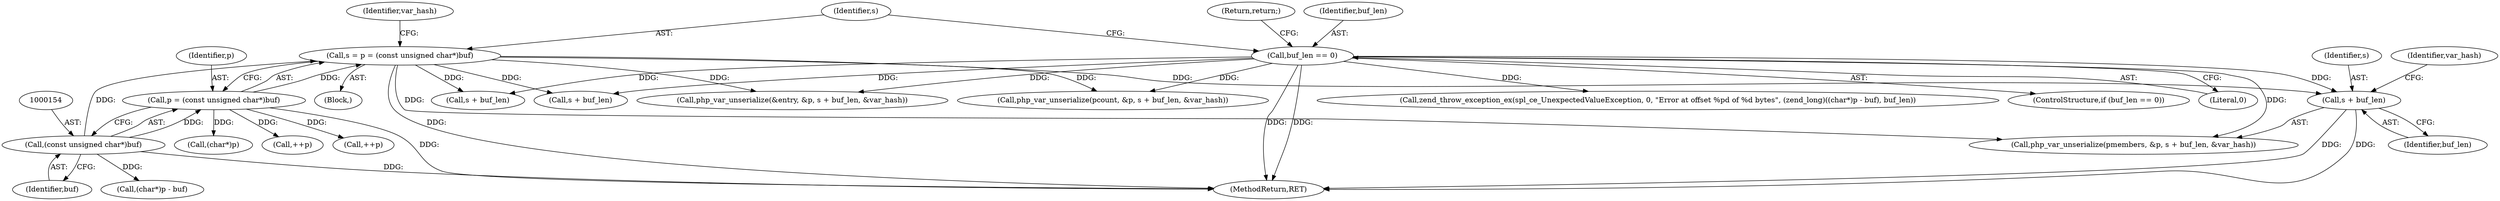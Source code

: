 digraph "0_php-src_61cdd1255d5b9c8453be71aacbbf682796ac77d4@pointer" {
"1000430" [label="(Call,s + buf_len)"];
"1000149" [label="(Call,s = p = (const unsigned char*)buf)"];
"1000151" [label="(Call,p = (const unsigned char*)buf)"];
"1000153" [label="(Call,(const unsigned char*)buf)"];
"1000144" [label="(Call,buf_len == 0)"];
"1000149" [label="(Call,s = p = (const unsigned char*)buf)"];
"1000426" [label="(Call,php_var_unserialize(pmembers, &p, s + buf_len, &var_hash))"];
"1000454" [label="(Call,zend_throw_exception_ex(spl_ce_UnexpectedValueException, 0, \"Error at offset %pd of %d bytes\", (zend_long)((char*)p - buf), buf_len))"];
"1000114" [label="(Block,)"];
"1000432" [label="(Identifier,buf_len)"];
"1000244" [label="(Call,php_var_unserialize(&entry, &p, s + buf_len, &var_hash))"];
"1000467" [label="(MethodReturn,RET)"];
"1000431" [label="(Identifier,s)"];
"1000157" [label="(Identifier,var_hash)"];
"1000461" [label="(Call,(char*)p)"];
"1000143" [label="(ControlStructure,if (buf_len == 0))"];
"1000434" [label="(Identifier,var_hash)"];
"1000171" [label="(Call,++p)"];
"1000155" [label="(Identifier,buf)"];
"1000144" [label="(Call,buf_len == 0)"];
"1000185" [label="(Call,s + buf_len)"];
"1000150" [label="(Identifier,s)"];
"1000181" [label="(Call,php_var_unserialize(pcount, &p, s + buf_len, &var_hash))"];
"1000166" [label="(Call,++p)"];
"1000430" [label="(Call,s + buf_len)"];
"1000145" [label="(Identifier,buf_len)"];
"1000152" [label="(Identifier,p)"];
"1000146" [label="(Literal,0)"];
"1000148" [label="(Return,return;)"];
"1000153" [label="(Call,(const unsigned char*)buf)"];
"1000249" [label="(Call,s + buf_len)"];
"1000460" [label="(Call,(char*)p - buf)"];
"1000151" [label="(Call,p = (const unsigned char*)buf)"];
"1000430" -> "1000426"  [label="AST: "];
"1000430" -> "1000432"  [label="CFG: "];
"1000431" -> "1000430"  [label="AST: "];
"1000432" -> "1000430"  [label="AST: "];
"1000434" -> "1000430"  [label="CFG: "];
"1000430" -> "1000467"  [label="DDG: "];
"1000430" -> "1000467"  [label="DDG: "];
"1000149" -> "1000430"  [label="DDG: "];
"1000144" -> "1000430"  [label="DDG: "];
"1000149" -> "1000114"  [label="AST: "];
"1000149" -> "1000151"  [label="CFG: "];
"1000150" -> "1000149"  [label="AST: "];
"1000151" -> "1000149"  [label="AST: "];
"1000157" -> "1000149"  [label="CFG: "];
"1000149" -> "1000467"  [label="DDG: "];
"1000151" -> "1000149"  [label="DDG: "];
"1000153" -> "1000149"  [label="DDG: "];
"1000149" -> "1000181"  [label="DDG: "];
"1000149" -> "1000185"  [label="DDG: "];
"1000149" -> "1000244"  [label="DDG: "];
"1000149" -> "1000249"  [label="DDG: "];
"1000149" -> "1000426"  [label="DDG: "];
"1000151" -> "1000153"  [label="CFG: "];
"1000152" -> "1000151"  [label="AST: "];
"1000153" -> "1000151"  [label="AST: "];
"1000151" -> "1000467"  [label="DDG: "];
"1000153" -> "1000151"  [label="DDG: "];
"1000151" -> "1000166"  [label="DDG: "];
"1000151" -> "1000171"  [label="DDG: "];
"1000151" -> "1000461"  [label="DDG: "];
"1000153" -> "1000155"  [label="CFG: "];
"1000154" -> "1000153"  [label="AST: "];
"1000155" -> "1000153"  [label="AST: "];
"1000153" -> "1000467"  [label="DDG: "];
"1000153" -> "1000460"  [label="DDG: "];
"1000144" -> "1000143"  [label="AST: "];
"1000144" -> "1000146"  [label="CFG: "];
"1000145" -> "1000144"  [label="AST: "];
"1000146" -> "1000144"  [label="AST: "];
"1000148" -> "1000144"  [label="CFG: "];
"1000150" -> "1000144"  [label="CFG: "];
"1000144" -> "1000467"  [label="DDG: "];
"1000144" -> "1000467"  [label="DDG: "];
"1000144" -> "1000181"  [label="DDG: "];
"1000144" -> "1000185"  [label="DDG: "];
"1000144" -> "1000244"  [label="DDG: "];
"1000144" -> "1000249"  [label="DDG: "];
"1000144" -> "1000426"  [label="DDG: "];
"1000144" -> "1000454"  [label="DDG: "];
}
